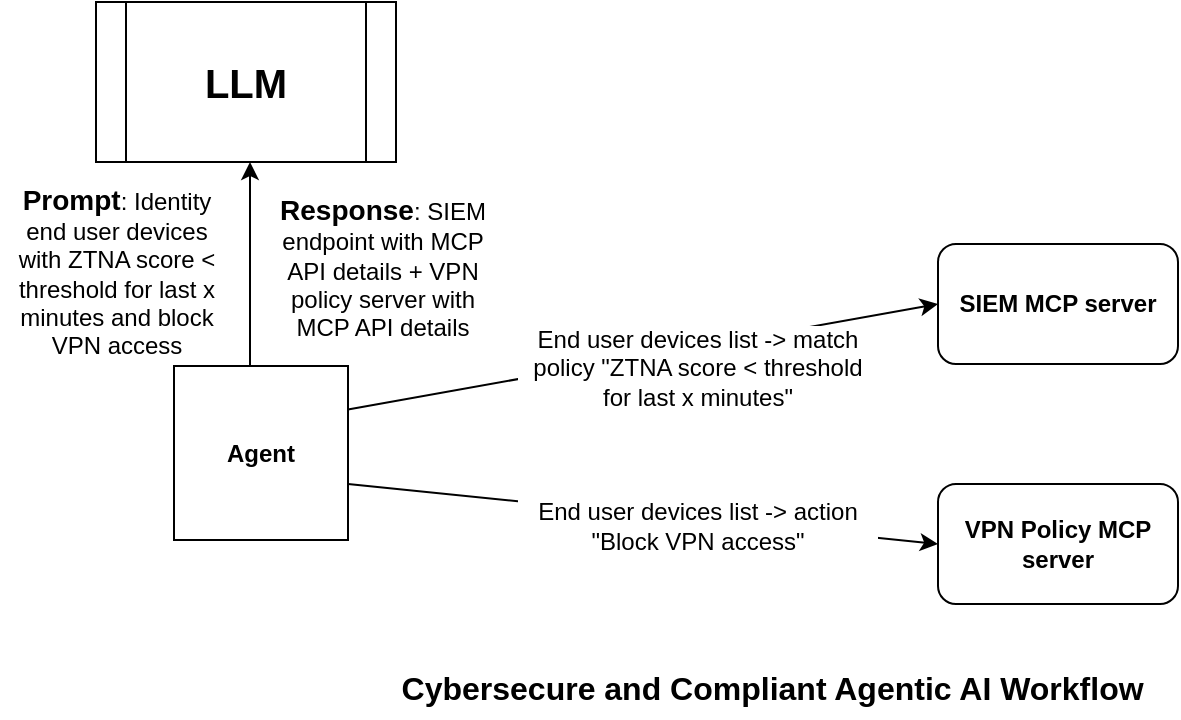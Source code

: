 <mxfile version="27.0.5">
  <diagram name="Page-1" id="xFBABuUxaobWXg4LbbgL">
    <mxGraphModel dx="1106" dy="484" grid="1" gridSize="10" guides="1" tooltips="1" connect="1" arrows="1" fold="1" page="1" pageScale="1" pageWidth="850" pageHeight="1100" math="0" shadow="0">
      <root>
        <mxCell id="0" />
        <mxCell id="1" parent="0" />
        <mxCell id="Ej8hDgJhuvleFJYb6pgI-1" value="&lt;b&gt;&lt;font style=&quot;font-size: 20px;&quot;&gt;LLM&lt;/font&gt;&lt;/b&gt;" style="shape=process;whiteSpace=wrap;html=1;backgroundOutline=1;" vertex="1" parent="1">
          <mxGeometry x="99" y="58" width="150" height="80" as="geometry" />
        </mxCell>
        <mxCell id="Ej8hDgJhuvleFJYb6pgI-2" value="&lt;b&gt;Agent&lt;/b&gt;" style="whiteSpace=wrap;html=1;aspect=fixed;" vertex="1" parent="1">
          <mxGeometry x="138" y="240" width="87" height="87" as="geometry" />
        </mxCell>
        <mxCell id="Ej8hDgJhuvleFJYb6pgI-3" value="" style="endArrow=classic;html=1;rounded=0;entryX=0.4;entryY=1.025;entryDx=0;entryDy=0;entryPerimeter=0;" edge="1" parent="1">
          <mxGeometry width="50" height="50" relative="1" as="geometry">
            <mxPoint x="176" y="240" as="sourcePoint" />
            <mxPoint x="176" y="138" as="targetPoint" />
          </mxGeometry>
        </mxCell>
        <mxCell id="Ej8hDgJhuvleFJYb6pgI-4" value="&lt;p&gt;&lt;b&gt;&lt;font style=&quot;font-size: 14px;&quot;&gt;Prompt&lt;/font&gt;&lt;/b&gt;: Identity end user devices with ZTNA score &amp;lt; threshold for last x minutes and block VPN access&lt;/p&gt;" style="text;html=1;align=center;verticalAlign=middle;whiteSpace=wrap;rounded=0;" vertex="1" parent="1">
          <mxGeometry x="51" y="153" width="117" height="80" as="geometry" />
        </mxCell>
        <mxCell id="Ej8hDgJhuvleFJYb6pgI-5" value="&lt;b&gt;&lt;font style=&quot;font-size: 16px;&quot;&gt;Cybersecure and Compliant Agentic AI Workflow&amp;nbsp;&lt;/font&gt;&lt;/b&gt;" style="text;html=1;align=center;verticalAlign=middle;resizable=0;points=[];autosize=1;strokeColor=none;fillColor=none;" vertex="1" parent="1">
          <mxGeometry x="239" y="386" width="400" height="30" as="geometry" />
        </mxCell>
        <mxCell id="Ej8hDgJhuvleFJYb6pgI-6" value="&lt;p&gt;&lt;b&gt;&lt;font style=&quot;font-size: 14px;&quot;&gt;Response&lt;/font&gt;&lt;/b&gt;: SIEM endpoint with MCP API details + VPN policy server with MCP API details&lt;/p&gt;" style="text;html=1;align=center;verticalAlign=middle;whiteSpace=wrap;rounded=0;" vertex="1" parent="1">
          <mxGeometry x="190" y="151" width="105" height="80" as="geometry" />
        </mxCell>
        <mxCell id="Ej8hDgJhuvleFJYb6pgI-8" value="" style="endArrow=classic;html=1;rounded=0;entryX=0;entryY=0.5;entryDx=0;entryDy=0;exitX=1;exitY=0.25;exitDx=0;exitDy=0;" edge="1" parent="1" source="Ej8hDgJhuvleFJYb6pgI-2" target="Ej8hDgJhuvleFJYb6pgI-9">
          <mxGeometry width="50" height="50" relative="1" as="geometry">
            <mxPoint x="220" y="260" as="sourcePoint" />
            <mxPoint x="580" y="200" as="targetPoint" />
          </mxGeometry>
        </mxCell>
        <mxCell id="Ej8hDgJhuvleFJYb6pgI-9" value="&lt;b&gt;SIEM MCP server&lt;/b&gt;" style="rounded=1;whiteSpace=wrap;html=1;" vertex="1" parent="1">
          <mxGeometry x="520" y="179" width="120" height="60" as="geometry" />
        </mxCell>
        <mxCell id="Ej8hDgJhuvleFJYb6pgI-10" value="&lt;b&gt;VPN Policy MCP server&lt;/b&gt;" style="rounded=1;whiteSpace=wrap;html=1;" vertex="1" parent="1">
          <mxGeometry x="520" y="299" width="120" height="60" as="geometry" />
        </mxCell>
        <mxCell id="Ej8hDgJhuvleFJYb6pgI-11" value="" style="endArrow=classic;html=1;rounded=0;entryX=0;entryY=0.5;entryDx=0;entryDy=0;exitX=1;exitY=0.25;exitDx=0;exitDy=0;" edge="1" parent="1" target="Ej8hDgJhuvleFJYb6pgI-10">
          <mxGeometry width="50" height="50" relative="1" as="geometry">
            <mxPoint x="225" y="299" as="sourcePoint" />
            <mxPoint x="520" y="246" as="targetPoint" />
          </mxGeometry>
        </mxCell>
        <mxCell id="Ej8hDgJhuvleFJYb6pgI-12" value="End user devices list -&amp;gt; match policy &quot;ZTNA score &amp;lt; threshold for last x minutes&quot;" style="text;html=1;align=center;verticalAlign=middle;whiteSpace=wrap;rounded=0;fillColor=default;" vertex="1" parent="1">
          <mxGeometry x="310" y="220" width="180" height="41" as="geometry" />
        </mxCell>
        <mxCell id="Ej8hDgJhuvleFJYb6pgI-13" value="End user devices list -&amp;gt; action &quot;Block VPN access&quot;" style="text;html=1;align=center;verticalAlign=middle;whiteSpace=wrap;rounded=0;fillColor=default;" vertex="1" parent="1">
          <mxGeometry x="310" y="299" width="180" height="41" as="geometry" />
        </mxCell>
      </root>
    </mxGraphModel>
  </diagram>
</mxfile>
